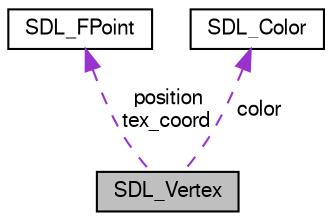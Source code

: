 digraph "SDL_Vertex"
{
 // LATEX_PDF_SIZE
  edge [fontname="FreeSans",fontsize="10",labelfontname="FreeSans",labelfontsize="10"];
  node [fontname="FreeSans",fontsize="10",shape=record];
  Node1 [label="SDL_Vertex",height=0.2,width=0.4,color="black", fillcolor="grey75", style="filled", fontcolor="black",tooltip=" "];
  Node2 -> Node1 [dir="back",color="darkorchid3",fontsize="10",style="dashed",label=" position\ntex_coord" ,fontname="FreeSans"];
  Node2 [label="SDL_FPoint",height=0.2,width=0.4,color="black", fillcolor="white", style="filled",URL="$d8/d8f/struct_s_d_l___f_point.html",tooltip=" "];
  Node3 -> Node1 [dir="back",color="darkorchid3",fontsize="10",style="dashed",label=" color" ,fontname="FreeSans"];
  Node3 [label="SDL_Color",height=0.2,width=0.4,color="black", fillcolor="white", style="filled",URL="$d5/dcc/struct_s_d_l___color.html",tooltip=" "];
}
